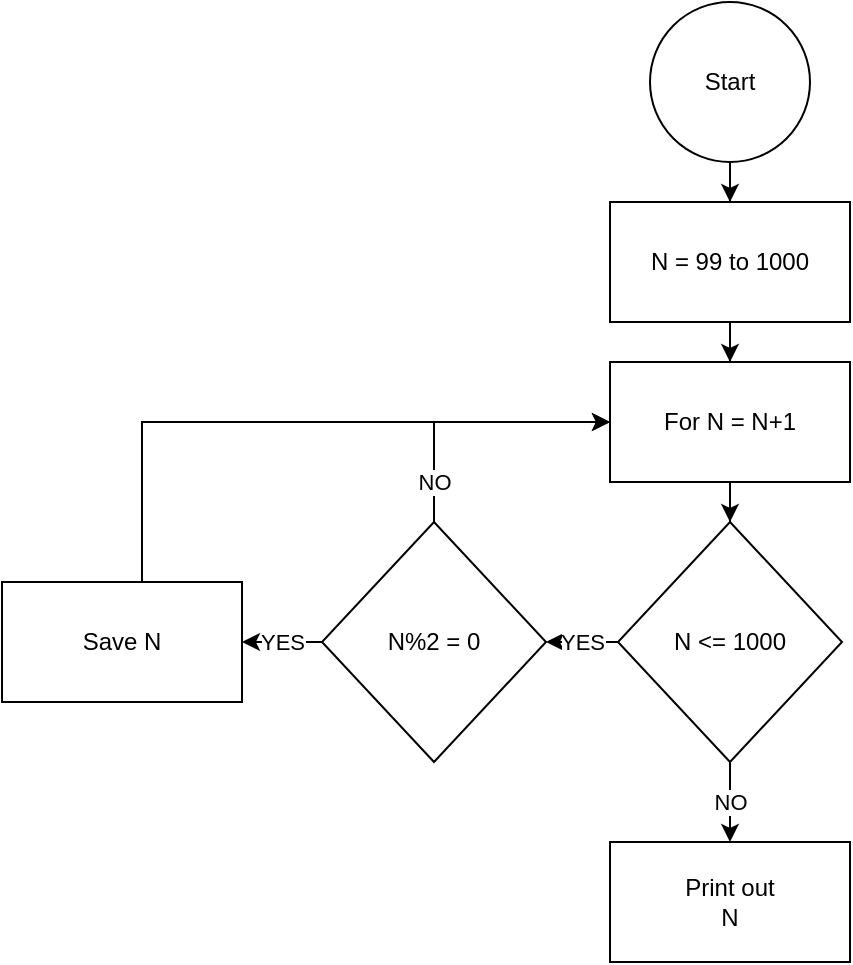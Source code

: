 <mxfile version="13.8.7" type="github">
  <diagram id="C5RBs43oDa-KdzZeNtuy" name="Page-1">
    <mxGraphModel dx="866" dy="522" grid="1" gridSize="10" guides="1" tooltips="1" connect="1" arrows="1" fold="1" page="1" pageScale="1" pageWidth="827" pageHeight="1169" math="0" shadow="0">
      <root>
        <mxCell id="WIyWlLk6GJQsqaUBKTNV-0" />
        <mxCell id="WIyWlLk6GJQsqaUBKTNV-1" parent="WIyWlLk6GJQsqaUBKTNV-0" />
        <mxCell id="Kw7Y97xOTRgqpgn4bbt0-2" value="" style="edgeStyle=orthogonalEdgeStyle;rounded=0;orthogonalLoop=1;jettySize=auto;html=1;" edge="1" parent="WIyWlLk6GJQsqaUBKTNV-1" source="Kw7Y97xOTRgqpgn4bbt0-0" target="Kw7Y97xOTRgqpgn4bbt0-1">
          <mxGeometry relative="1" as="geometry" />
        </mxCell>
        <mxCell id="Kw7Y97xOTRgqpgn4bbt0-0" value="Start" style="ellipse;whiteSpace=wrap;html=1;aspect=fixed;" vertex="1" parent="WIyWlLk6GJQsqaUBKTNV-1">
          <mxGeometry x="374" width="80" height="80" as="geometry" />
        </mxCell>
        <mxCell id="Kw7Y97xOTRgqpgn4bbt0-4" value="" style="edgeStyle=orthogonalEdgeStyle;rounded=0;orthogonalLoop=1;jettySize=auto;html=1;" edge="1" parent="WIyWlLk6GJQsqaUBKTNV-1" source="Kw7Y97xOTRgqpgn4bbt0-1" target="Kw7Y97xOTRgqpgn4bbt0-3">
          <mxGeometry relative="1" as="geometry" />
        </mxCell>
        <mxCell id="Kw7Y97xOTRgqpgn4bbt0-1" value="N = 99 to 1000" style="whiteSpace=wrap;html=1;" vertex="1" parent="WIyWlLk6GJQsqaUBKTNV-1">
          <mxGeometry x="354" y="100" width="120" height="60" as="geometry" />
        </mxCell>
        <mxCell id="Kw7Y97xOTRgqpgn4bbt0-8" value="" style="edgeStyle=orthogonalEdgeStyle;rounded=0;orthogonalLoop=1;jettySize=auto;html=1;" edge="1" parent="WIyWlLk6GJQsqaUBKTNV-1" source="Kw7Y97xOTRgqpgn4bbt0-3" target="Kw7Y97xOTRgqpgn4bbt0-7">
          <mxGeometry relative="1" as="geometry" />
        </mxCell>
        <mxCell id="Kw7Y97xOTRgqpgn4bbt0-3" value="For N = N+1" style="whiteSpace=wrap;html=1;" vertex="1" parent="WIyWlLk6GJQsqaUBKTNV-1">
          <mxGeometry x="354" y="180" width="120" height="60" as="geometry" />
        </mxCell>
        <mxCell id="Kw7Y97xOTRgqpgn4bbt0-10" value="YES" style="edgeStyle=orthogonalEdgeStyle;rounded=0;orthogonalLoop=1;jettySize=auto;html=1;" edge="1" parent="WIyWlLk6GJQsqaUBKTNV-1" source="Kw7Y97xOTRgqpgn4bbt0-7" target="Kw7Y97xOTRgqpgn4bbt0-9">
          <mxGeometry relative="1" as="geometry" />
        </mxCell>
        <mxCell id="Kw7Y97xOTRgqpgn4bbt0-16" value="NO" style="edgeStyle=orthogonalEdgeStyle;rounded=0;orthogonalLoop=1;jettySize=auto;html=1;" edge="1" parent="WIyWlLk6GJQsqaUBKTNV-1" source="Kw7Y97xOTRgqpgn4bbt0-7" target="Kw7Y97xOTRgqpgn4bbt0-15">
          <mxGeometry relative="1" as="geometry" />
        </mxCell>
        <mxCell id="Kw7Y97xOTRgqpgn4bbt0-7" value="N &amp;lt;= 1000" style="rhombus;whiteSpace=wrap;html=1;" vertex="1" parent="WIyWlLk6GJQsqaUBKTNV-1">
          <mxGeometry x="358" y="260" width="112" height="120" as="geometry" />
        </mxCell>
        <mxCell id="Kw7Y97xOTRgqpgn4bbt0-12" value="YES" style="edgeStyle=orthogonalEdgeStyle;rounded=0;orthogonalLoop=1;jettySize=auto;html=1;" edge="1" parent="WIyWlLk6GJQsqaUBKTNV-1" source="Kw7Y97xOTRgqpgn4bbt0-9" target="Kw7Y97xOTRgqpgn4bbt0-11">
          <mxGeometry relative="1" as="geometry" />
        </mxCell>
        <mxCell id="Kw7Y97xOTRgqpgn4bbt0-13" value="NO" style="edgeStyle=orthogonalEdgeStyle;rounded=0;orthogonalLoop=1;jettySize=auto;html=1;entryX=0;entryY=0.5;entryDx=0;entryDy=0;" edge="1" parent="WIyWlLk6GJQsqaUBKTNV-1" source="Kw7Y97xOTRgqpgn4bbt0-9" target="Kw7Y97xOTRgqpgn4bbt0-3">
          <mxGeometry x="-0.71" relative="1" as="geometry">
            <Array as="points">
              <mxPoint x="266" y="210" />
            </Array>
            <mxPoint as="offset" />
          </mxGeometry>
        </mxCell>
        <mxCell id="Kw7Y97xOTRgqpgn4bbt0-9" value="N%2 = 0" style="rhombus;whiteSpace=wrap;html=1;" vertex="1" parent="WIyWlLk6GJQsqaUBKTNV-1">
          <mxGeometry x="210" y="260" width="112" height="120" as="geometry" />
        </mxCell>
        <mxCell id="Kw7Y97xOTRgqpgn4bbt0-14" style="edgeStyle=orthogonalEdgeStyle;rounded=0;orthogonalLoop=1;jettySize=auto;html=1;entryX=0;entryY=0.5;entryDx=0;entryDy=0;" edge="1" parent="WIyWlLk6GJQsqaUBKTNV-1" source="Kw7Y97xOTRgqpgn4bbt0-11" target="Kw7Y97xOTRgqpgn4bbt0-3">
          <mxGeometry relative="1" as="geometry">
            <Array as="points">
              <mxPoint x="120" y="210" />
            </Array>
          </mxGeometry>
        </mxCell>
        <mxCell id="Kw7Y97xOTRgqpgn4bbt0-11" value="Save N" style="whiteSpace=wrap;html=1;" vertex="1" parent="WIyWlLk6GJQsqaUBKTNV-1">
          <mxGeometry x="50" y="290" width="120" height="60" as="geometry" />
        </mxCell>
        <mxCell id="Kw7Y97xOTRgqpgn4bbt0-15" value="Print out&lt;br&gt;N" style="whiteSpace=wrap;html=1;" vertex="1" parent="WIyWlLk6GJQsqaUBKTNV-1">
          <mxGeometry x="354" y="420" width="120" height="60" as="geometry" />
        </mxCell>
      </root>
    </mxGraphModel>
  </diagram>
</mxfile>
